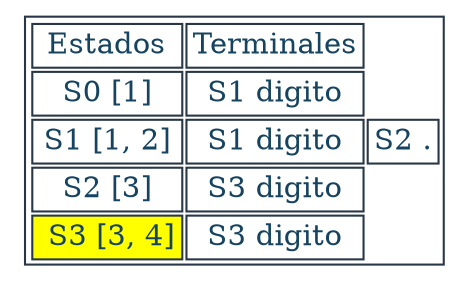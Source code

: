 digraph T {
aHtmlTable [
   shape=plaintext
   color="#283747" fontcolor="#154360" label=<

   <table border='1' cellborder='1'>
   <tr>
      <td>Estados</td>
      <td>Terminales</td>
   </tr><tr><td>S0 [1]</td><td>S1 digito</td></tr><tr><td>S1 [1, 2]</td><td>S1 digito</td><td>S2 .</td></tr><tr><td>S2 [3]</td><td>S3 digito</td></tr><tr><td bgcolor="yellow"> S3 [3, 4]</td><td>S3 digito</td></tr></table>

   >]; 

}